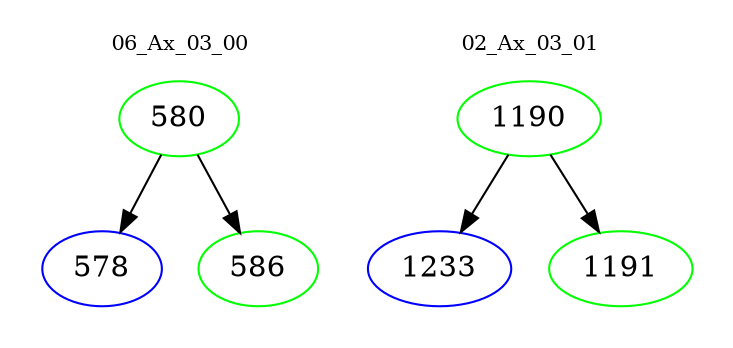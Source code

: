 digraph{
subgraph cluster_0 {
color = white
label = "06_Ax_03_00";
fontsize=10;
T0_580 [label="580", color="green"]
T0_580 -> T0_578 [color="black"]
T0_578 [label="578", color="blue"]
T0_580 -> T0_586 [color="black"]
T0_586 [label="586", color="green"]
}
subgraph cluster_1 {
color = white
label = "02_Ax_03_01";
fontsize=10;
T1_1190 [label="1190", color="green"]
T1_1190 -> T1_1233 [color="black"]
T1_1233 [label="1233", color="blue"]
T1_1190 -> T1_1191 [color="black"]
T1_1191 [label="1191", color="green"]
}
}
